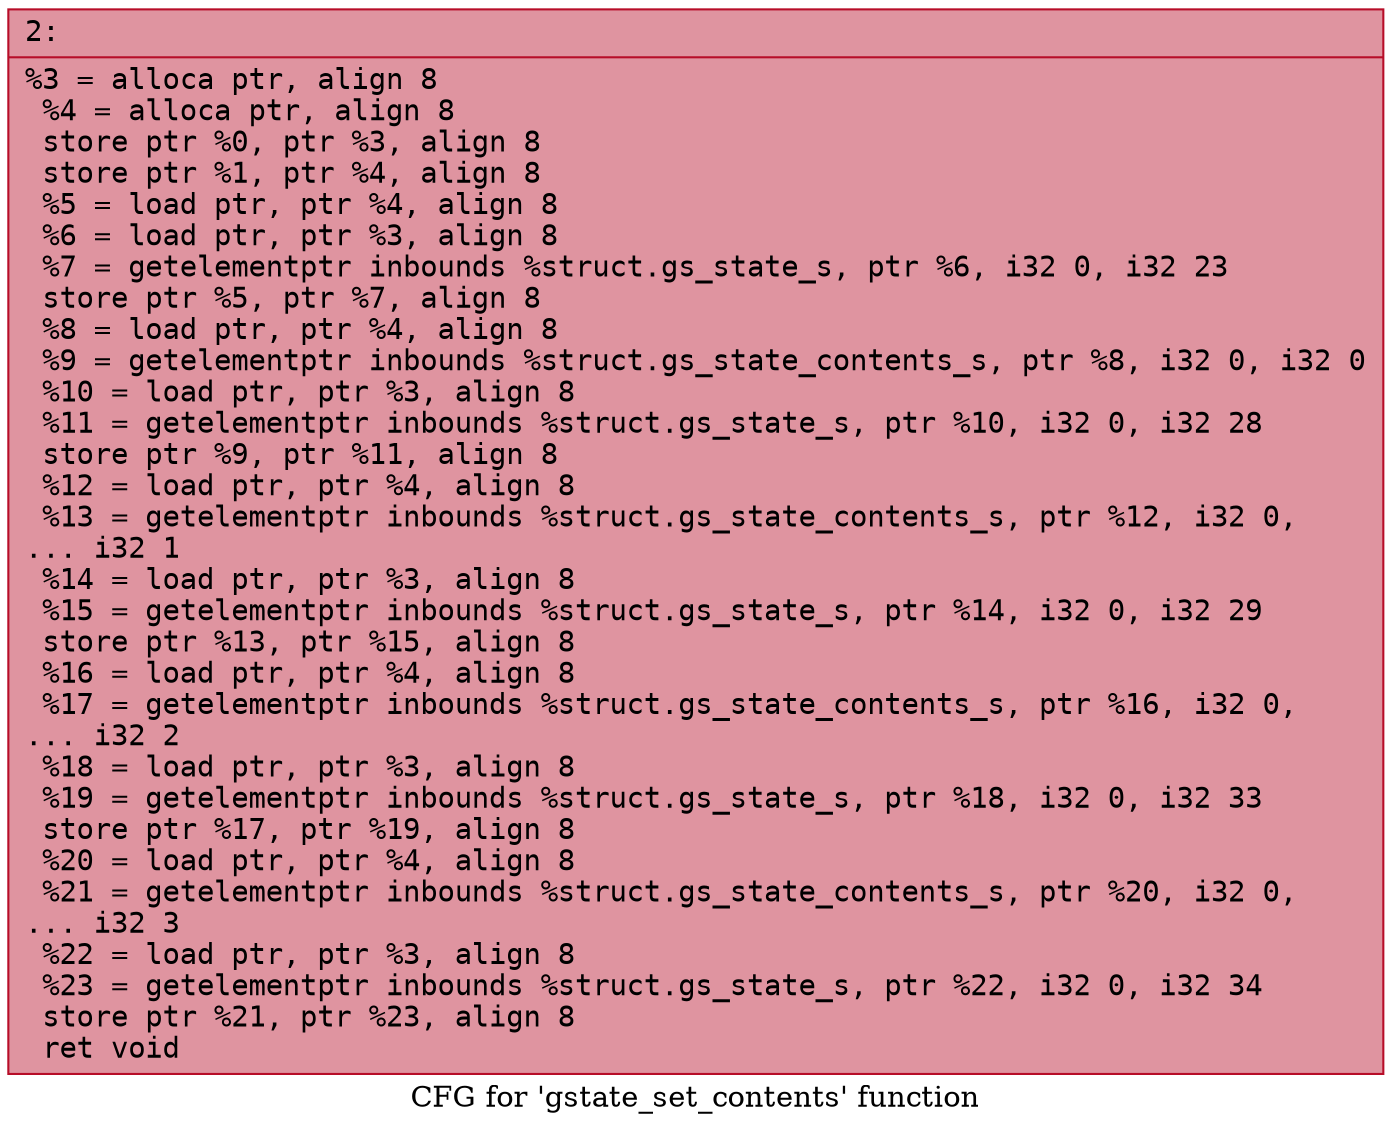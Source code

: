 digraph "CFG for 'gstate_set_contents' function" {
	label="CFG for 'gstate_set_contents' function";

	Node0x600000de3e80 [shape=record,color="#b70d28ff", style=filled, fillcolor="#b70d2870" fontname="Courier",label="{2:\l|  %3 = alloca ptr, align 8\l  %4 = alloca ptr, align 8\l  store ptr %0, ptr %3, align 8\l  store ptr %1, ptr %4, align 8\l  %5 = load ptr, ptr %4, align 8\l  %6 = load ptr, ptr %3, align 8\l  %7 = getelementptr inbounds %struct.gs_state_s, ptr %6, i32 0, i32 23\l  store ptr %5, ptr %7, align 8\l  %8 = load ptr, ptr %4, align 8\l  %9 = getelementptr inbounds %struct.gs_state_contents_s, ptr %8, i32 0, i32 0\l  %10 = load ptr, ptr %3, align 8\l  %11 = getelementptr inbounds %struct.gs_state_s, ptr %10, i32 0, i32 28\l  store ptr %9, ptr %11, align 8\l  %12 = load ptr, ptr %4, align 8\l  %13 = getelementptr inbounds %struct.gs_state_contents_s, ptr %12, i32 0,\l... i32 1\l  %14 = load ptr, ptr %3, align 8\l  %15 = getelementptr inbounds %struct.gs_state_s, ptr %14, i32 0, i32 29\l  store ptr %13, ptr %15, align 8\l  %16 = load ptr, ptr %4, align 8\l  %17 = getelementptr inbounds %struct.gs_state_contents_s, ptr %16, i32 0,\l... i32 2\l  %18 = load ptr, ptr %3, align 8\l  %19 = getelementptr inbounds %struct.gs_state_s, ptr %18, i32 0, i32 33\l  store ptr %17, ptr %19, align 8\l  %20 = load ptr, ptr %4, align 8\l  %21 = getelementptr inbounds %struct.gs_state_contents_s, ptr %20, i32 0,\l... i32 3\l  %22 = load ptr, ptr %3, align 8\l  %23 = getelementptr inbounds %struct.gs_state_s, ptr %22, i32 0, i32 34\l  store ptr %21, ptr %23, align 8\l  ret void\l}"];
}
